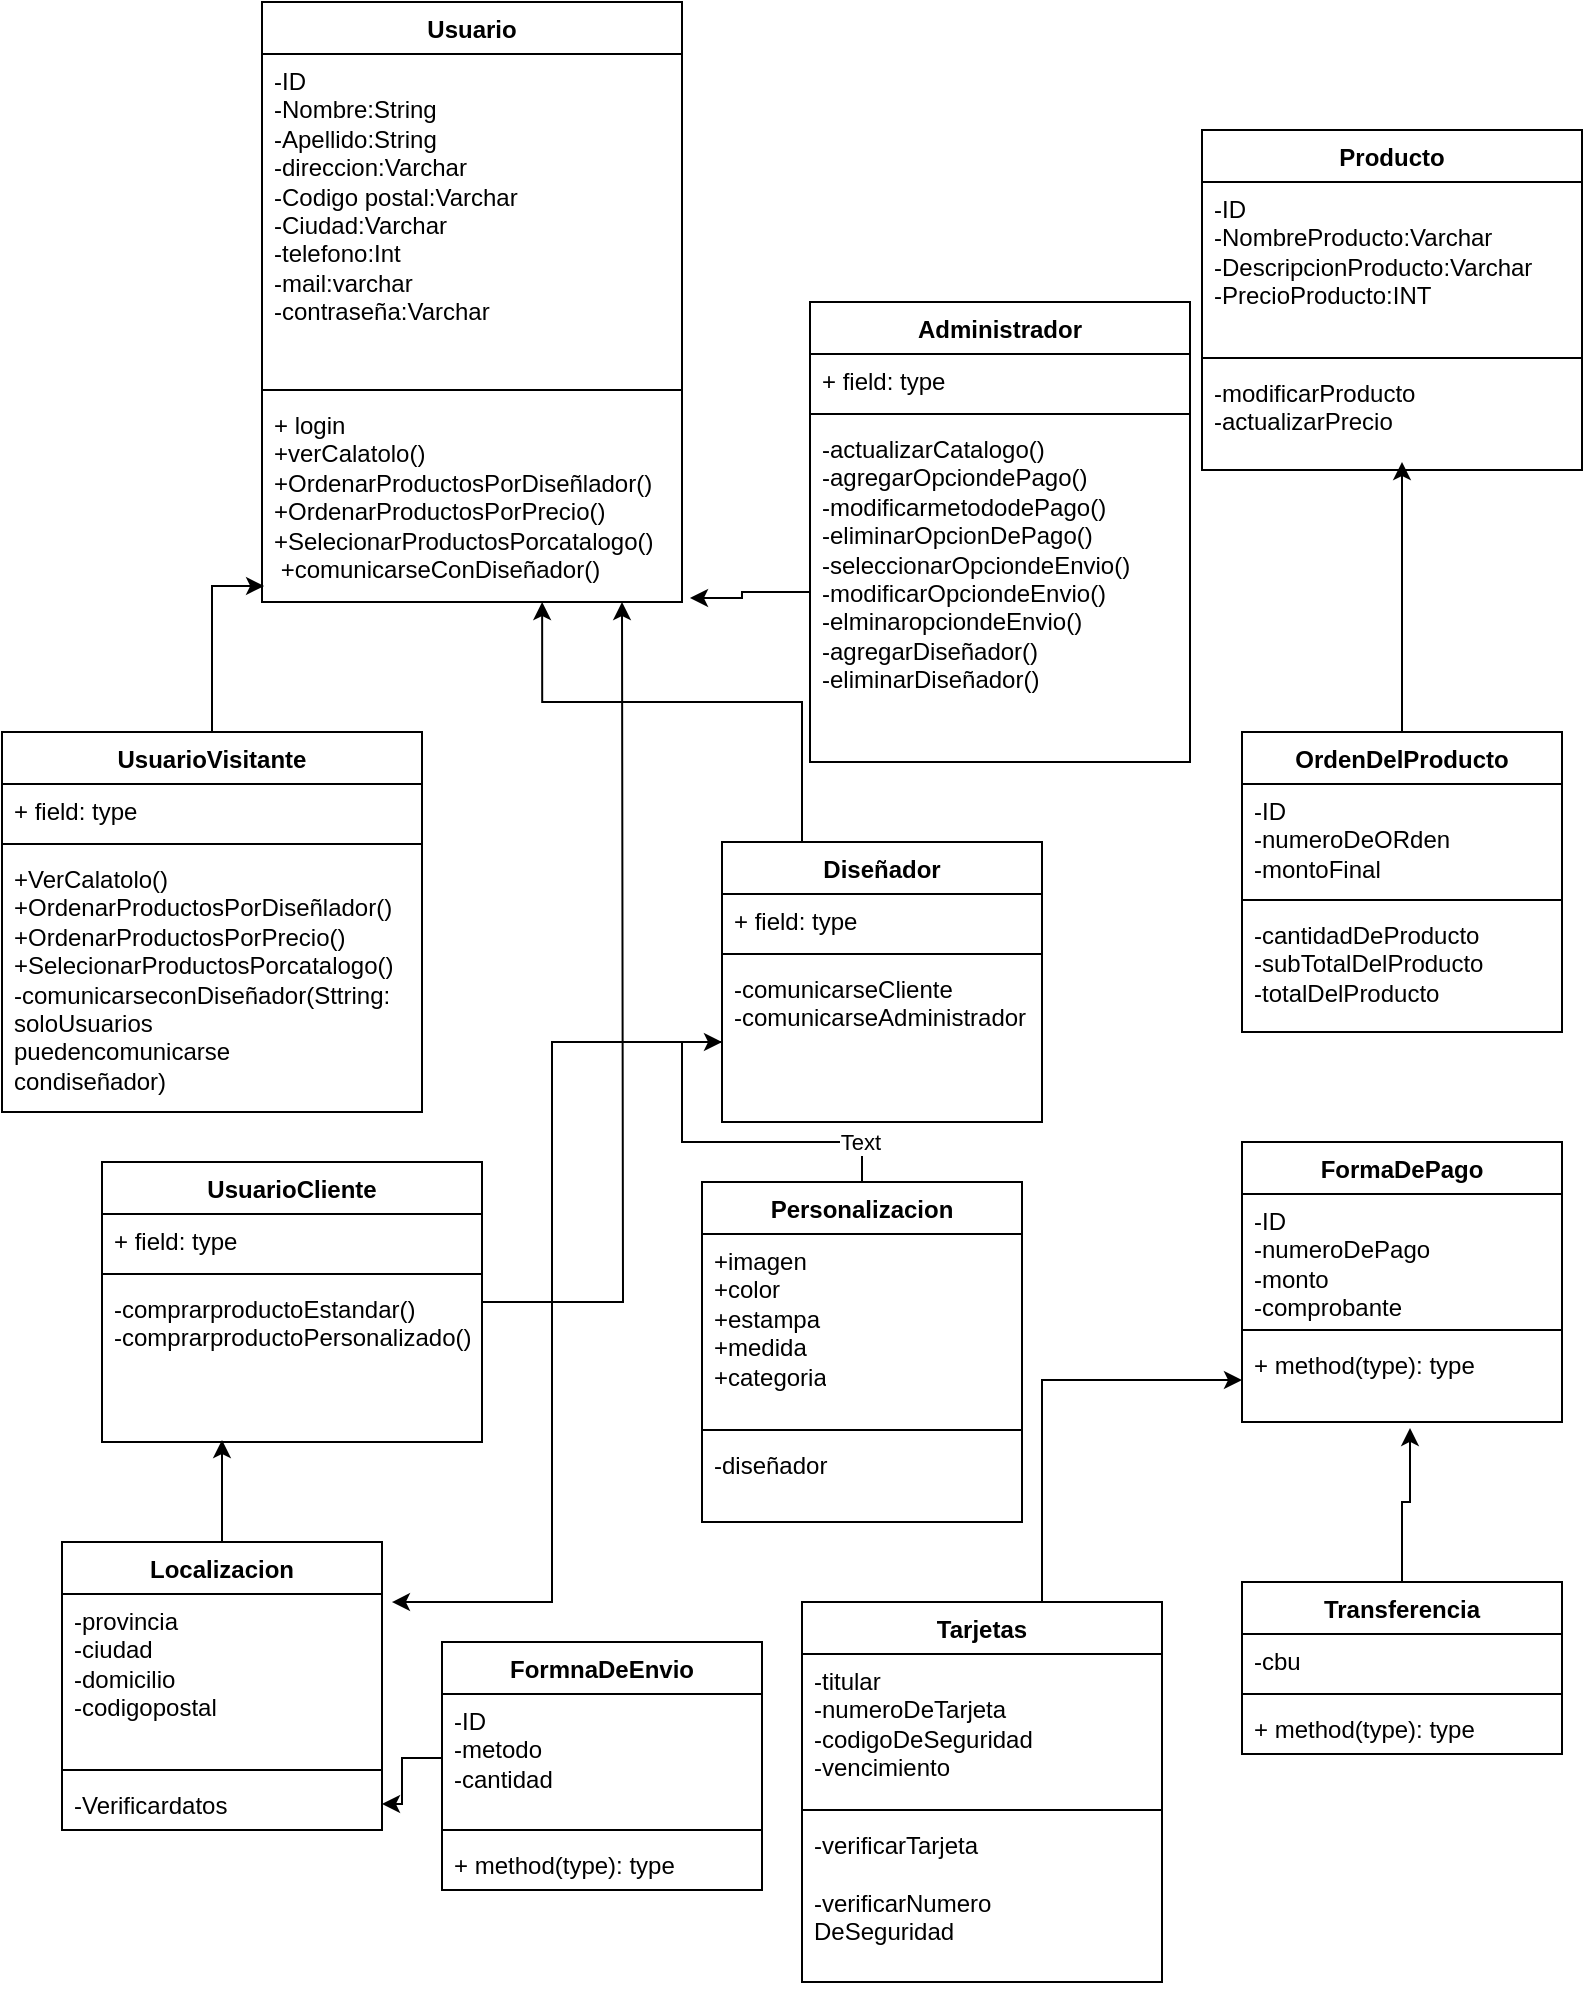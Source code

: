 <mxfile version="21.2.1" type="device">
  <diagram name="Página-1" id="bEtkFy80dxXx5cNLbP9G">
    <mxGraphModel dx="1434" dy="764" grid="1" gridSize="10" guides="1" tooltips="1" connect="1" arrows="1" fold="1" page="1" pageScale="1" pageWidth="827" pageHeight="1169" math="0" shadow="0">
      <root>
        <mxCell id="0" />
        <mxCell id="1" parent="0" />
        <mxCell id="12DK1fhjuaxPS7Sdq3nP-166" value="Usuario" style="swimlane;fontStyle=1;align=center;verticalAlign=top;childLayout=stackLayout;horizontal=1;startSize=26;horizontalStack=0;resizeParent=1;resizeParentMax=0;resizeLast=0;collapsible=1;marginBottom=0;whiteSpace=wrap;html=1;" vertex="1" parent="1">
          <mxGeometry x="140" y="30" width="210" height="300" as="geometry" />
        </mxCell>
        <mxCell id="12DK1fhjuaxPS7Sdq3nP-167" value="-ID&lt;br style=&quot;font-family: Helvetica, Arial, sans-serif; font-variant-ligatures: none; background-color: rgb(255, 255, 255);&quot;&gt;&lt;span style=&quot;font-family: Helvetica, Arial, sans-serif; font-variant-ligatures: none; background-color: rgb(255, 255, 255);&quot;&gt;-Nombre:String&lt;/span&gt;&lt;br style=&quot;font-family: Helvetica, Arial, sans-serif; font-variant-ligatures: none; background-color: rgb(255, 255, 255);&quot;&gt;&lt;span style=&quot;font-family: Helvetica, Arial, sans-serif; font-variant-ligatures: none; background-color: rgb(255, 255, 255);&quot;&gt;-Apellido:String&lt;/span&gt;&lt;br style=&quot;font-family: Helvetica, Arial, sans-serif; font-variant-ligatures: none; background-color: rgb(255, 255, 255);&quot;&gt;&lt;span style=&quot;font-family: Helvetica, Arial, sans-serif; font-variant-ligatures: none; background-color: rgb(255, 255, 255);&quot;&gt;-direccion:Varchar&lt;/span&gt;&lt;br style=&quot;font-family: Helvetica, Arial, sans-serif; font-variant-ligatures: none; background-color: rgb(255, 255, 255);&quot;&gt;&lt;span style=&quot;font-family: Helvetica, Arial, sans-serif; font-variant-ligatures: none; background-color: rgb(255, 255, 255);&quot;&gt;-Codigo postal:Varchar&lt;/span&gt;&lt;br style=&quot;font-family: Helvetica, Arial, sans-serif; font-variant-ligatures: none; background-color: rgb(255, 255, 255);&quot;&gt;&lt;span style=&quot;font-family: Helvetica, Arial, sans-serif; font-variant-ligatures: none; background-color: rgb(255, 255, 255);&quot;&gt;-Ciudad:Varchar&lt;/span&gt;&lt;br style=&quot;font-family: Helvetica, Arial, sans-serif; font-variant-ligatures: none; background-color: rgb(255, 255, 255);&quot;&gt;&lt;span style=&quot;font-family: Helvetica, Arial, sans-serif; font-variant-ligatures: none; background-color: rgb(255, 255, 255);&quot;&gt;-telefono:Int&lt;/span&gt;&lt;br style=&quot;font-family: Helvetica, Arial, sans-serif; font-variant-ligatures: none; background-color: rgb(255, 255, 255);&quot;&gt;&lt;span style=&quot;font-family: Helvetica, Arial, sans-serif; font-variant-ligatures: none; background-color: rgb(255, 255, 255);&quot;&gt;-mail:varchar&lt;/span&gt;&lt;br style=&quot;font-family: Helvetica, Arial, sans-serif; font-variant-ligatures: none; background-color: rgb(255, 255, 255);&quot;&gt;&lt;span style=&quot;font-family: Helvetica, Arial, sans-serif; font-variant-ligatures: none; background-color: rgb(255, 255, 255);&quot;&gt;-contraseña:Varchar&lt;/span&gt;" style="text;strokeColor=none;fillColor=none;align=left;verticalAlign=top;spacingLeft=4;spacingRight=4;overflow=hidden;rotatable=0;points=[[0,0.5],[1,0.5]];portConstraint=eastwest;whiteSpace=wrap;html=1;" vertex="1" parent="12DK1fhjuaxPS7Sdq3nP-166">
          <mxGeometry y="26" width="210" height="164" as="geometry" />
        </mxCell>
        <mxCell id="12DK1fhjuaxPS7Sdq3nP-168" value="" style="line;strokeWidth=1;fillColor=none;align=left;verticalAlign=middle;spacingTop=-1;spacingLeft=3;spacingRight=3;rotatable=0;labelPosition=right;points=[];portConstraint=eastwest;strokeColor=inherit;" vertex="1" parent="12DK1fhjuaxPS7Sdq3nP-166">
          <mxGeometry y="190" width="210" height="8" as="geometry" />
        </mxCell>
        <mxCell id="12DK1fhjuaxPS7Sdq3nP-169" value="+ login&lt;br style=&quot;font-family: Helvetica, Arial, sans-serif; font-variant-ligatures: none; background-color: rgb(255, 255, 255);&quot;&gt;&lt;span style=&quot;font-family: Helvetica, Arial, sans-serif; font-variant-ligatures: none; background-color: rgb(255, 255, 255);&quot;&gt;+verCalatolo()&lt;/span&gt;&lt;br style=&quot;font-family: Helvetica, Arial, sans-serif; font-variant-ligatures: none; background-color: rgb(255, 255, 255);&quot;&gt;&lt;span style=&quot;font-family: Helvetica, Arial, sans-serif; font-variant-ligatures: none; background-color: rgb(255, 255, 255);&quot;&gt;+OrdenarProductosPorDiseñlador()&lt;/span&gt;&lt;br style=&quot;font-family: Helvetica, Arial, sans-serif; font-variant-ligatures: none; background-color: rgb(255, 255, 255);&quot;&gt;&lt;span style=&quot;font-family: Helvetica, Arial, sans-serif; font-variant-ligatures: none; background-color: rgb(255, 255, 255);&quot;&gt;+OrdenarProductosPorPrecio()&lt;/span&gt;&lt;br style=&quot;font-family: Helvetica, Arial, sans-serif; font-variant-ligatures: none; background-color: rgb(255, 255, 255);&quot;&gt;&lt;span style=&quot;font-family: Helvetica, Arial, sans-serif; font-variant-ligatures: none; background-color: rgb(255, 255, 255);&quot;&gt;+SelecionarProductosPorcatalogo()&amp;nbsp; &amp;nbsp;+comunicarseConDiseñador()&lt;/span&gt;" style="text;strokeColor=none;fillColor=none;align=left;verticalAlign=top;spacingLeft=4;spacingRight=4;overflow=hidden;rotatable=0;points=[[0,0.5],[1,0.5]];portConstraint=eastwest;whiteSpace=wrap;html=1;" vertex="1" parent="12DK1fhjuaxPS7Sdq3nP-166">
          <mxGeometry y="198" width="210" height="102" as="geometry" />
        </mxCell>
        <mxCell id="12DK1fhjuaxPS7Sdq3nP-174" style="edgeStyle=orthogonalEdgeStyle;rounded=0;orthogonalLoop=1;jettySize=auto;html=1;entryX=0.005;entryY=0.922;entryDx=0;entryDy=0;entryPerimeter=0;" edge="1" parent="1" source="12DK1fhjuaxPS7Sdq3nP-170" target="12DK1fhjuaxPS7Sdq3nP-169">
          <mxGeometry relative="1" as="geometry">
            <mxPoint x="115" y="370" as="targetPoint" />
          </mxGeometry>
        </mxCell>
        <mxCell id="12DK1fhjuaxPS7Sdq3nP-170" value="UsuarioVisitante" style="swimlane;fontStyle=1;align=center;verticalAlign=top;childLayout=stackLayout;horizontal=1;startSize=26;horizontalStack=0;resizeParent=1;resizeParentMax=0;resizeLast=0;collapsible=1;marginBottom=0;whiteSpace=wrap;html=1;" vertex="1" parent="1">
          <mxGeometry x="10" y="395" width="210" height="190" as="geometry" />
        </mxCell>
        <mxCell id="12DK1fhjuaxPS7Sdq3nP-171" value="+ field: type" style="text;strokeColor=none;fillColor=none;align=left;verticalAlign=top;spacingLeft=4;spacingRight=4;overflow=hidden;rotatable=0;points=[[0,0.5],[1,0.5]];portConstraint=eastwest;whiteSpace=wrap;html=1;" vertex="1" parent="12DK1fhjuaxPS7Sdq3nP-170">
          <mxGeometry y="26" width="210" height="26" as="geometry" />
        </mxCell>
        <mxCell id="12DK1fhjuaxPS7Sdq3nP-172" value="" style="line;strokeWidth=1;fillColor=none;align=left;verticalAlign=middle;spacingTop=-1;spacingLeft=3;spacingRight=3;rotatable=0;labelPosition=right;points=[];portConstraint=eastwest;strokeColor=inherit;" vertex="1" parent="12DK1fhjuaxPS7Sdq3nP-170">
          <mxGeometry y="52" width="210" height="8" as="geometry" />
        </mxCell>
        <mxCell id="12DK1fhjuaxPS7Sdq3nP-173" value="+VerCalatolo()&lt;br style=&quot;font-family: Helvetica, Arial, sans-serif; font-variant-ligatures: none; background-color: rgb(255, 255, 255);&quot;&gt;&lt;span style=&quot;font-family: Helvetica, Arial, sans-serif; font-variant-ligatures: none; background-color: rgb(255, 255, 255);&quot;&gt;+OrdenarProductosPorDiseñlador()&lt;/span&gt;&lt;br style=&quot;font-family: Helvetica, Arial, sans-serif; font-variant-ligatures: none; background-color: rgb(255, 255, 255);&quot;&gt;&lt;span style=&quot;font-family: Helvetica, Arial, sans-serif; font-variant-ligatures: none; background-color: rgb(255, 255, 255);&quot;&gt;+OrdenarProductosPorPrecio()&lt;/span&gt;&lt;br style=&quot;font-family: Helvetica, Arial, sans-serif; font-variant-ligatures: none; background-color: rgb(255, 255, 255);&quot;&gt;&lt;span style=&quot;font-family: Helvetica, Arial, sans-serif; font-variant-ligatures: none; background-color: rgb(255, 255, 255);&quot;&gt;+SelecionarProductosPorcatalogo()&lt;/span&gt;&lt;br style=&quot;font-family: Helvetica, Arial, sans-serif; font-variant-ligatures: none; background-color: rgb(255, 255, 255);&quot;&gt;&lt;span style=&quot;font-family: Helvetica, Arial, sans-serif; font-variant-ligatures: none; background-color: rgb(255, 255, 255);&quot;&gt;-comunicarseconDiseñador(Sttring:&lt;/span&gt;&lt;br style=&quot;font-family: Helvetica, Arial, sans-serif; font-variant-ligatures: none; background-color: rgb(255, 255, 255);&quot;&gt;&lt;span style=&quot;font-family: Helvetica, Arial, sans-serif; font-variant-ligatures: none; background-color: rgb(255, 255, 255);&quot;&gt;soloUsuarios&lt;/span&gt;&lt;br style=&quot;font-family: Helvetica, Arial, sans-serif; font-variant-ligatures: none; background-color: rgb(255, 255, 255);&quot;&gt;&lt;span style=&quot;font-family: Helvetica, Arial, sans-serif; font-variant-ligatures: none; background-color: rgb(255, 255, 255);&quot;&gt;puedencomunicarse&lt;/span&gt;&lt;br style=&quot;font-family: Helvetica, Arial, sans-serif; font-variant-ligatures: none; background-color: rgb(255, 255, 255);&quot;&gt;&lt;span style=&quot;font-family: Helvetica, Arial, sans-serif; font-variant-ligatures: none; background-color: rgb(255, 255, 255);&quot;&gt;condiseñador) &amp;nbsp;&lt;/span&gt;" style="text;strokeColor=none;fillColor=none;align=left;verticalAlign=top;spacingLeft=4;spacingRight=4;overflow=hidden;rotatable=0;points=[[0,0.5],[1,0.5]];portConstraint=eastwest;whiteSpace=wrap;html=1;" vertex="1" parent="12DK1fhjuaxPS7Sdq3nP-170">
          <mxGeometry y="60" width="210" height="130" as="geometry" />
        </mxCell>
        <mxCell id="12DK1fhjuaxPS7Sdq3nP-179" style="edgeStyle=orthogonalEdgeStyle;rounded=0;orthogonalLoop=1;jettySize=auto;html=1;" edge="1" parent="1" source="12DK1fhjuaxPS7Sdq3nP-175">
          <mxGeometry relative="1" as="geometry">
            <mxPoint x="320" y="330" as="targetPoint" />
          </mxGeometry>
        </mxCell>
        <mxCell id="12DK1fhjuaxPS7Sdq3nP-175" value="UsuarioCliente" style="swimlane;fontStyle=1;align=center;verticalAlign=top;childLayout=stackLayout;horizontal=1;startSize=26;horizontalStack=0;resizeParent=1;resizeParentMax=0;resizeLast=0;collapsible=1;marginBottom=0;whiteSpace=wrap;html=1;" vertex="1" parent="1">
          <mxGeometry x="60" y="610" width="190" height="140" as="geometry" />
        </mxCell>
        <mxCell id="12DK1fhjuaxPS7Sdq3nP-176" value="+ field: type" style="text;strokeColor=none;fillColor=none;align=left;verticalAlign=top;spacingLeft=4;spacingRight=4;overflow=hidden;rotatable=0;points=[[0,0.5],[1,0.5]];portConstraint=eastwest;whiteSpace=wrap;html=1;" vertex="1" parent="12DK1fhjuaxPS7Sdq3nP-175">
          <mxGeometry y="26" width="190" height="26" as="geometry" />
        </mxCell>
        <mxCell id="12DK1fhjuaxPS7Sdq3nP-177" value="" style="line;strokeWidth=1;fillColor=none;align=left;verticalAlign=middle;spacingTop=-1;spacingLeft=3;spacingRight=3;rotatable=0;labelPosition=right;points=[];portConstraint=eastwest;strokeColor=inherit;" vertex="1" parent="12DK1fhjuaxPS7Sdq3nP-175">
          <mxGeometry y="52" width="190" height="8" as="geometry" />
        </mxCell>
        <mxCell id="12DK1fhjuaxPS7Sdq3nP-178" value="-comprarproductoEstandar()&lt;br style=&quot;font-family: Helvetica, Arial, sans-serif; font-variant-ligatures: none; background-color: rgb(255, 255, 255);&quot;&gt;&lt;span style=&quot;font-family: Helvetica, Arial, sans-serif; font-variant-ligatures: none; background-color: rgb(255, 255, 255);&quot;&gt;-comprarproductoPersonalizado()&lt;/span&gt;" style="text;strokeColor=none;fillColor=none;align=left;verticalAlign=top;spacingLeft=4;spacingRight=4;overflow=hidden;rotatable=0;points=[[0,0.5],[1,0.5]];portConstraint=eastwest;whiteSpace=wrap;html=1;" vertex="1" parent="12DK1fhjuaxPS7Sdq3nP-175">
          <mxGeometry y="60" width="190" height="80" as="geometry" />
        </mxCell>
        <mxCell id="12DK1fhjuaxPS7Sdq3nP-180" value="Administrador" style="swimlane;fontStyle=1;align=center;verticalAlign=top;childLayout=stackLayout;horizontal=1;startSize=26;horizontalStack=0;resizeParent=1;resizeParentMax=0;resizeLast=0;collapsible=1;marginBottom=0;whiteSpace=wrap;html=1;" vertex="1" parent="1">
          <mxGeometry x="414" y="180" width="190" height="230" as="geometry" />
        </mxCell>
        <mxCell id="12DK1fhjuaxPS7Sdq3nP-181" value="+ field: type" style="text;strokeColor=none;fillColor=none;align=left;verticalAlign=top;spacingLeft=4;spacingRight=4;overflow=hidden;rotatable=0;points=[[0,0.5],[1,0.5]];portConstraint=eastwest;whiteSpace=wrap;html=1;" vertex="1" parent="12DK1fhjuaxPS7Sdq3nP-180">
          <mxGeometry y="26" width="190" height="26" as="geometry" />
        </mxCell>
        <mxCell id="12DK1fhjuaxPS7Sdq3nP-182" value="" style="line;strokeWidth=1;fillColor=none;align=left;verticalAlign=middle;spacingTop=-1;spacingLeft=3;spacingRight=3;rotatable=0;labelPosition=right;points=[];portConstraint=eastwest;strokeColor=inherit;" vertex="1" parent="12DK1fhjuaxPS7Sdq3nP-180">
          <mxGeometry y="52" width="190" height="8" as="geometry" />
        </mxCell>
        <mxCell id="12DK1fhjuaxPS7Sdq3nP-183" value="-actualizarCatalogo()&lt;br style=&quot;font-family: Helvetica, Arial, sans-serif; font-variant-ligatures: none; background-color: rgb(255, 255, 255);&quot;&gt;&lt;span style=&quot;font-family: Helvetica, Arial, sans-serif; font-variant-ligatures: none; background-color: rgb(255, 255, 255);&quot;&gt;-agregarOpciondePago()&lt;/span&gt;&lt;br style=&quot;font-family: Helvetica, Arial, sans-serif; font-variant-ligatures: none; background-color: rgb(255, 255, 255);&quot;&gt;&lt;span style=&quot;font-family: Helvetica, Arial, sans-serif; font-variant-ligatures: none; background-color: rgb(255, 255, 255);&quot;&gt;-modificarmetododePago()&lt;/span&gt;&lt;br style=&quot;font-family: Helvetica, Arial, sans-serif; font-variant-ligatures: none; background-color: rgb(255, 255, 255);&quot;&gt;&lt;span style=&quot;font-family: Helvetica, Arial, sans-serif; font-variant-ligatures: none; background-color: rgb(255, 255, 255);&quot;&gt;-eliminarOpcionDePago()&lt;/span&gt;&lt;br style=&quot;font-family: Helvetica, Arial, sans-serif; font-variant-ligatures: none; background-color: rgb(255, 255, 255);&quot;&gt;&lt;span style=&quot;font-family: Helvetica, Arial, sans-serif; font-variant-ligatures: none; background-color: rgb(255, 255, 255);&quot;&gt;-seleccionarOpciondeEnvio()&lt;/span&gt;&lt;br style=&quot;font-family: Helvetica, Arial, sans-serif; font-variant-ligatures: none; background-color: rgb(255, 255, 255);&quot;&gt;&lt;span style=&quot;font-family: Helvetica, Arial, sans-serif; font-variant-ligatures: none; background-color: rgb(255, 255, 255);&quot;&gt;-modificarOpciondeEnvio()&lt;/span&gt;&lt;br style=&quot;font-family: Helvetica, Arial, sans-serif; font-variant-ligatures: none; background-color: rgb(255, 255, 255);&quot;&gt;&lt;span style=&quot;font-family: Helvetica, Arial, sans-serif; font-variant-ligatures: none; background-color: rgb(255, 255, 255);&quot;&gt;-elminaropciondeEnvio()&lt;/span&gt;&lt;br style=&quot;font-family: Helvetica, Arial, sans-serif; font-variant-ligatures: none; background-color: rgb(255, 255, 255);&quot;&gt;&lt;span style=&quot;font-family: Helvetica, Arial, sans-serif; font-variant-ligatures: none; background-color: rgb(255, 255, 255);&quot;&gt;-agregarDiseñador()&lt;/span&gt;&lt;br style=&quot;font-family: Helvetica, Arial, sans-serif; font-variant-ligatures: none; background-color: rgb(255, 255, 255);&quot;&gt;&lt;span style=&quot;font-family: Helvetica, Arial, sans-serif; font-variant-ligatures: none; background-color: rgb(255, 255, 255);&quot;&gt;-eliminarDiseñador()&lt;/span&gt;" style="text;strokeColor=none;fillColor=none;align=left;verticalAlign=top;spacingLeft=4;spacingRight=4;overflow=hidden;rotatable=0;points=[[0,0.5],[1,0.5]];portConstraint=eastwest;whiteSpace=wrap;html=1;" vertex="1" parent="12DK1fhjuaxPS7Sdq3nP-180">
          <mxGeometry y="60" width="190" height="170" as="geometry" />
        </mxCell>
        <mxCell id="12DK1fhjuaxPS7Sdq3nP-184" style="edgeStyle=orthogonalEdgeStyle;rounded=0;orthogonalLoop=1;jettySize=auto;html=1;entryX=1.019;entryY=0.98;entryDx=0;entryDy=0;entryPerimeter=0;" edge="1" parent="1" source="12DK1fhjuaxPS7Sdq3nP-183" target="12DK1fhjuaxPS7Sdq3nP-169">
          <mxGeometry relative="1" as="geometry">
            <Array as="points">
              <mxPoint x="380" y="325" />
              <mxPoint x="380" y="328" />
            </Array>
          </mxGeometry>
        </mxCell>
        <mxCell id="12DK1fhjuaxPS7Sdq3nP-190" style="edgeStyle=orthogonalEdgeStyle;rounded=0;orthogonalLoop=1;jettySize=auto;html=1;entryX=0.667;entryY=1;entryDx=0;entryDy=0;entryPerimeter=0;" edge="1" parent="1" source="12DK1fhjuaxPS7Sdq3nP-185" target="12DK1fhjuaxPS7Sdq3nP-169">
          <mxGeometry relative="1" as="geometry">
            <mxPoint x="280" y="360" as="targetPoint" />
            <Array as="points">
              <mxPoint x="410" y="380" />
              <mxPoint x="280" y="380" />
            </Array>
          </mxGeometry>
        </mxCell>
        <mxCell id="12DK1fhjuaxPS7Sdq3nP-185" value="Diseñador" style="swimlane;fontStyle=1;align=center;verticalAlign=top;childLayout=stackLayout;horizontal=1;startSize=26;horizontalStack=0;resizeParent=1;resizeParentMax=0;resizeLast=0;collapsible=1;marginBottom=0;whiteSpace=wrap;html=1;" vertex="1" parent="1">
          <mxGeometry x="370" y="450" width="160" height="140" as="geometry" />
        </mxCell>
        <mxCell id="12DK1fhjuaxPS7Sdq3nP-186" value="+ field: type" style="text;strokeColor=none;fillColor=none;align=left;verticalAlign=top;spacingLeft=4;spacingRight=4;overflow=hidden;rotatable=0;points=[[0,0.5],[1,0.5]];portConstraint=eastwest;whiteSpace=wrap;html=1;" vertex="1" parent="12DK1fhjuaxPS7Sdq3nP-185">
          <mxGeometry y="26" width="160" height="26" as="geometry" />
        </mxCell>
        <mxCell id="12DK1fhjuaxPS7Sdq3nP-187" value="" style="line;strokeWidth=1;fillColor=none;align=left;verticalAlign=middle;spacingTop=-1;spacingLeft=3;spacingRight=3;rotatable=0;labelPosition=right;points=[];portConstraint=eastwest;strokeColor=inherit;" vertex="1" parent="12DK1fhjuaxPS7Sdq3nP-185">
          <mxGeometry y="52" width="160" height="8" as="geometry" />
        </mxCell>
        <mxCell id="12DK1fhjuaxPS7Sdq3nP-188" value="-comunicarseCliente&lt;br style=&quot;font-family: Helvetica, Arial, sans-serif; font-variant-ligatures: none; background-color: rgb(255, 255, 255);&quot;&gt;&lt;span style=&quot;font-family: Helvetica, Arial, sans-serif; font-variant-ligatures: none; background-color: rgb(255, 255, 255);&quot;&gt;-comunicarseAdministrador&lt;/span&gt;" style="text;strokeColor=none;fillColor=none;align=left;verticalAlign=top;spacingLeft=4;spacingRight=4;overflow=hidden;rotatable=0;points=[[0,0.5],[1,0.5]];portConstraint=eastwest;whiteSpace=wrap;html=1;" vertex="1" parent="12DK1fhjuaxPS7Sdq3nP-185">
          <mxGeometry y="60" width="160" height="80" as="geometry" />
        </mxCell>
        <mxCell id="12DK1fhjuaxPS7Sdq3nP-191" value="Producto" style="swimlane;fontStyle=1;align=center;verticalAlign=top;childLayout=stackLayout;horizontal=1;startSize=26;horizontalStack=0;resizeParent=1;resizeParentMax=0;resizeLast=0;collapsible=1;marginBottom=0;whiteSpace=wrap;html=1;" vertex="1" parent="1">
          <mxGeometry x="610" y="94" width="190" height="170" as="geometry" />
        </mxCell>
        <mxCell id="12DK1fhjuaxPS7Sdq3nP-192" value="-ID&lt;br style=&quot;font-family: Helvetica, Arial, sans-serif; font-variant-ligatures: none; background-color: rgb(255, 255, 255);&quot;&gt;&lt;span style=&quot;font-family: Helvetica, Arial, sans-serif; font-variant-ligatures: none; background-color: rgb(255, 255, 255);&quot;&gt;-NombreProducto:Varchar&lt;/span&gt;&lt;br style=&quot;font-family: Helvetica, Arial, sans-serif; font-variant-ligatures: none; background-color: rgb(255, 255, 255);&quot;&gt;&lt;span style=&quot;font-family: Helvetica, Arial, sans-serif; font-variant-ligatures: none; background-color: rgb(255, 255, 255);&quot;&gt;-DescripcionProducto:Varchar&lt;/span&gt;&lt;br style=&quot;font-family: Helvetica, Arial, sans-serif; font-variant-ligatures: none; background-color: rgb(255, 255, 255);&quot;&gt;&lt;span style=&quot;font-family: Helvetica, Arial, sans-serif; font-variant-ligatures: none; background-color: rgb(255, 255, 255);&quot;&gt;-PrecioProducto:INT&lt;/span&gt;" style="text;strokeColor=none;fillColor=none;align=left;verticalAlign=top;spacingLeft=4;spacingRight=4;overflow=hidden;rotatable=0;points=[[0,0.5],[1,0.5]];portConstraint=eastwest;whiteSpace=wrap;html=1;" vertex="1" parent="12DK1fhjuaxPS7Sdq3nP-191">
          <mxGeometry y="26" width="190" height="84" as="geometry" />
        </mxCell>
        <mxCell id="12DK1fhjuaxPS7Sdq3nP-193" value="" style="line;strokeWidth=1;fillColor=none;align=left;verticalAlign=middle;spacingTop=-1;spacingLeft=3;spacingRight=3;rotatable=0;labelPosition=right;points=[];portConstraint=eastwest;strokeColor=inherit;" vertex="1" parent="12DK1fhjuaxPS7Sdq3nP-191">
          <mxGeometry y="110" width="190" height="8" as="geometry" />
        </mxCell>
        <mxCell id="12DK1fhjuaxPS7Sdq3nP-194" value="-modificarProducto&lt;br style=&quot;font-family: Helvetica, Arial, sans-serif; font-variant-ligatures: none; background-color: rgb(255, 255, 255);&quot;&gt;&lt;span style=&quot;font-family: Helvetica, Arial, sans-serif; font-variant-ligatures: none; background-color: rgb(255, 255, 255);&quot;&gt;-actualizarPrecio&lt;/span&gt;" style="text;strokeColor=none;fillColor=none;align=left;verticalAlign=top;spacingLeft=4;spacingRight=4;overflow=hidden;rotatable=0;points=[[0,0.5],[1,0.5]];portConstraint=eastwest;whiteSpace=wrap;html=1;" vertex="1" parent="12DK1fhjuaxPS7Sdq3nP-191">
          <mxGeometry y="118" width="190" height="52" as="geometry" />
        </mxCell>
        <mxCell id="12DK1fhjuaxPS7Sdq3nP-223" value="" style="edgeStyle=orthogonalEdgeStyle;rounded=0;orthogonalLoop=1;jettySize=auto;html=1;" edge="1" parent="1" source="12DK1fhjuaxPS7Sdq3nP-201" target="12DK1fhjuaxPS7Sdq3nP-188">
          <mxGeometry relative="1" as="geometry" />
        </mxCell>
        <mxCell id="12DK1fhjuaxPS7Sdq3nP-224" value="Text" style="edgeLabel;html=1;align=center;verticalAlign=middle;resizable=0;points=[];" vertex="1" connectable="0" parent="12DK1fhjuaxPS7Sdq3nP-223">
          <mxGeometry x="-0.767" relative="1" as="geometry">
            <mxPoint as="offset" />
          </mxGeometry>
        </mxCell>
        <mxCell id="12DK1fhjuaxPS7Sdq3nP-201" value="Personalizacion" style="swimlane;fontStyle=1;align=center;verticalAlign=top;childLayout=stackLayout;horizontal=1;startSize=26;horizontalStack=0;resizeParent=1;resizeParentMax=0;resizeLast=0;collapsible=1;marginBottom=0;whiteSpace=wrap;html=1;" vertex="1" parent="1">
          <mxGeometry x="360" y="620" width="160" height="170" as="geometry" />
        </mxCell>
        <mxCell id="12DK1fhjuaxPS7Sdq3nP-202" value="+imagen&lt;br style=&quot;font-family: Helvetica, Arial, sans-serif; font-variant-ligatures: none; background-color: rgb(255, 255, 255);&quot;&gt;&lt;span style=&quot;font-family: Helvetica, Arial, sans-serif; font-variant-ligatures: none; background-color: rgb(255, 255, 255);&quot;&gt;+color&lt;/span&gt;&lt;br style=&quot;font-family: Helvetica, Arial, sans-serif; font-variant-ligatures: none; background-color: rgb(255, 255, 255);&quot;&gt;&lt;span style=&quot;font-family: Helvetica, Arial, sans-serif; font-variant-ligatures: none; background-color: rgb(255, 255, 255);&quot;&gt;+estampa&lt;/span&gt;&lt;br style=&quot;font-family: Helvetica, Arial, sans-serif; font-variant-ligatures: none; background-color: rgb(255, 255, 255);&quot;&gt;&lt;span style=&quot;font-family: Helvetica, Arial, sans-serif; font-variant-ligatures: none; background-color: rgb(255, 255, 255);&quot;&gt;+medida&lt;/span&gt;&lt;br style=&quot;font-family: Helvetica, Arial, sans-serif; font-variant-ligatures: none; background-color: rgb(255, 255, 255);&quot;&gt;&lt;span style=&quot;font-family: Helvetica, Arial, sans-serif; font-variant-ligatures: none; background-color: rgb(255, 255, 255);&quot;&gt;+categoria&lt;/span&gt;" style="text;strokeColor=none;fillColor=none;align=left;verticalAlign=top;spacingLeft=4;spacingRight=4;overflow=hidden;rotatable=0;points=[[0,0.5],[1,0.5]];portConstraint=eastwest;whiteSpace=wrap;html=1;" vertex="1" parent="12DK1fhjuaxPS7Sdq3nP-201">
          <mxGeometry y="26" width="160" height="94" as="geometry" />
        </mxCell>
        <mxCell id="12DK1fhjuaxPS7Sdq3nP-203" value="" style="line;strokeWidth=1;fillColor=none;align=left;verticalAlign=middle;spacingTop=-1;spacingLeft=3;spacingRight=3;rotatable=0;labelPosition=right;points=[];portConstraint=eastwest;strokeColor=inherit;" vertex="1" parent="12DK1fhjuaxPS7Sdq3nP-201">
          <mxGeometry y="120" width="160" height="8" as="geometry" />
        </mxCell>
        <mxCell id="12DK1fhjuaxPS7Sdq3nP-204" value="-diseñador" style="text;strokeColor=none;fillColor=none;align=left;verticalAlign=top;spacingLeft=4;spacingRight=4;overflow=hidden;rotatable=0;points=[[0,0.5],[1,0.5]];portConstraint=eastwest;whiteSpace=wrap;html=1;" vertex="1" parent="12DK1fhjuaxPS7Sdq3nP-201">
          <mxGeometry y="128" width="160" height="42" as="geometry" />
        </mxCell>
        <mxCell id="12DK1fhjuaxPS7Sdq3nP-225" style="edgeStyle=orthogonalEdgeStyle;rounded=0;orthogonalLoop=1;jettySize=auto;html=1;" edge="1" parent="1" source="12DK1fhjuaxPS7Sdq3nP-205">
          <mxGeometry relative="1" as="geometry">
            <mxPoint x="710" y="260" as="targetPoint" />
          </mxGeometry>
        </mxCell>
        <mxCell id="12DK1fhjuaxPS7Sdq3nP-205" value="OrdenDelProducto" style="swimlane;fontStyle=1;align=center;verticalAlign=top;childLayout=stackLayout;horizontal=1;startSize=26;horizontalStack=0;resizeParent=1;resizeParentMax=0;resizeLast=0;collapsible=1;marginBottom=0;whiteSpace=wrap;html=1;" vertex="1" parent="1">
          <mxGeometry x="630" y="395" width="160" height="150" as="geometry" />
        </mxCell>
        <mxCell id="12DK1fhjuaxPS7Sdq3nP-206" value="-ID&lt;br style=&quot;font-family: Helvetica, Arial, sans-serif; font-variant-ligatures: none; background-color: rgb(255, 255, 255);&quot;&gt;&lt;span style=&quot;font-family: Helvetica, Arial, sans-serif; font-variant-ligatures: none; background-color: rgb(255, 255, 255);&quot;&gt;-numeroDeORden&lt;/span&gt;&lt;br style=&quot;font-family: Helvetica, Arial, sans-serif; font-variant-ligatures: none; background-color: rgb(255, 255, 255);&quot;&gt;&lt;span style=&quot;font-family: Helvetica, Arial, sans-serif; font-variant-ligatures: none; background-color: rgb(255, 255, 255);&quot;&gt;-montoFinal &lt;/span&gt;" style="text;strokeColor=none;fillColor=none;align=left;verticalAlign=top;spacingLeft=4;spacingRight=4;overflow=hidden;rotatable=0;points=[[0,0.5],[1,0.5]];portConstraint=eastwest;whiteSpace=wrap;html=1;" vertex="1" parent="12DK1fhjuaxPS7Sdq3nP-205">
          <mxGeometry y="26" width="160" height="54" as="geometry" />
        </mxCell>
        <mxCell id="12DK1fhjuaxPS7Sdq3nP-207" value="" style="line;strokeWidth=1;fillColor=none;align=left;verticalAlign=middle;spacingTop=-1;spacingLeft=3;spacingRight=3;rotatable=0;labelPosition=right;points=[];portConstraint=eastwest;strokeColor=inherit;" vertex="1" parent="12DK1fhjuaxPS7Sdq3nP-205">
          <mxGeometry y="80" width="160" height="8" as="geometry" />
        </mxCell>
        <mxCell id="12DK1fhjuaxPS7Sdq3nP-208" value="-cantidadDeProducto&lt;br style=&quot;font-family: Helvetica, Arial, sans-serif; font-variant-ligatures: none; background-color: rgb(255, 255, 255);&quot;&gt;&lt;span style=&quot;font-family: Helvetica, Arial, sans-serif; font-variant-ligatures: none; background-color: rgb(255, 255, 255);&quot;&gt;-subTotalDelProducto&lt;/span&gt;&lt;br style=&quot;font-family: Helvetica, Arial, sans-serif; font-variant-ligatures: none; background-color: rgb(255, 255, 255);&quot;&gt;&lt;span style=&quot;font-family: Helvetica, Arial, sans-serif; font-variant-ligatures: none; background-color: rgb(255, 255, 255);&quot;&gt;-totalDelProducto&lt;/span&gt;" style="text;strokeColor=none;fillColor=none;align=left;verticalAlign=top;spacingLeft=4;spacingRight=4;overflow=hidden;rotatable=0;points=[[0,0.5],[1,0.5]];portConstraint=eastwest;whiteSpace=wrap;html=1;" vertex="1" parent="12DK1fhjuaxPS7Sdq3nP-205">
          <mxGeometry y="88" width="160" height="62" as="geometry" />
        </mxCell>
        <mxCell id="12DK1fhjuaxPS7Sdq3nP-227" style="edgeStyle=orthogonalEdgeStyle;rounded=0;orthogonalLoop=1;jettySize=auto;html=1;" edge="1" parent="1" source="12DK1fhjuaxPS7Sdq3nP-209" target="12DK1fhjuaxPS7Sdq3nP-216">
          <mxGeometry relative="1" as="geometry">
            <mxPoint x="560" y="760" as="targetPoint" />
            <Array as="points">
              <mxPoint x="530" y="719" />
            </Array>
          </mxGeometry>
        </mxCell>
        <mxCell id="12DK1fhjuaxPS7Sdq3nP-209" value="Tarjetas" style="swimlane;fontStyle=1;align=center;verticalAlign=top;childLayout=stackLayout;horizontal=1;startSize=26;horizontalStack=0;resizeParent=1;resizeParentMax=0;resizeLast=0;collapsible=1;marginBottom=0;whiteSpace=wrap;html=1;" vertex="1" parent="1">
          <mxGeometry x="410" y="830" width="180" height="190" as="geometry" />
        </mxCell>
        <mxCell id="12DK1fhjuaxPS7Sdq3nP-210" value="-titular&lt;br style=&quot;font-family: Helvetica, Arial, sans-serif; font-variant-ligatures: none; background-color: rgb(255, 255, 255);&quot;&gt;&lt;span style=&quot;font-family: Helvetica, Arial, sans-serif; font-variant-ligatures: none; background-color: rgb(255, 255, 255);&quot;&gt;-numeroDeTarjeta&lt;/span&gt;&lt;br style=&quot;font-family: Helvetica, Arial, sans-serif; font-variant-ligatures: none; background-color: rgb(255, 255, 255);&quot;&gt;&lt;span style=&quot;font-family: Helvetica, Arial, sans-serif; font-variant-ligatures: none; background-color: rgb(255, 255, 255);&quot;&gt;-codigoDeSeguridad&lt;/span&gt;&lt;br style=&quot;font-family: Helvetica, Arial, sans-serif; font-variant-ligatures: none; background-color: rgb(255, 255, 255);&quot;&gt;&lt;span style=&quot;font-family: Helvetica, Arial, sans-serif; font-variant-ligatures: none; background-color: rgb(255, 255, 255);&quot;&gt;-vencimiento&lt;/span&gt;" style="text;strokeColor=none;fillColor=none;align=left;verticalAlign=top;spacingLeft=4;spacingRight=4;overflow=hidden;rotatable=0;points=[[0,0.5],[1,0.5]];portConstraint=eastwest;whiteSpace=wrap;html=1;" vertex="1" parent="12DK1fhjuaxPS7Sdq3nP-209">
          <mxGeometry y="26" width="180" height="74" as="geometry" />
        </mxCell>
        <mxCell id="12DK1fhjuaxPS7Sdq3nP-211" value="" style="line;strokeWidth=1;fillColor=none;align=left;verticalAlign=middle;spacingTop=-1;spacingLeft=3;spacingRight=3;rotatable=0;labelPosition=right;points=[];portConstraint=eastwest;strokeColor=inherit;" vertex="1" parent="12DK1fhjuaxPS7Sdq3nP-209">
          <mxGeometry y="100" width="180" height="8" as="geometry" />
        </mxCell>
        <mxCell id="12DK1fhjuaxPS7Sdq3nP-212" value="-verificarTarjeta&lt;br style=&quot;font-family: Helvetica, Arial, sans-serif; font-variant-ligatures: none; background-color: rgb(255, 255, 255);&quot;&gt;&lt;span style=&quot;font-family: Helvetica, Arial, sans-serif; font-variant-ligatures: none; background-color: rgb(255, 255, 255);&quot;&gt;&lt;br&gt;-verificarNumero&lt;br&gt;DeSeguridad&lt;/span&gt;" style="text;strokeColor=none;fillColor=none;align=left;verticalAlign=top;spacingLeft=4;spacingRight=4;overflow=hidden;rotatable=0;points=[[0,0.5],[1,0.5]];portConstraint=eastwest;whiteSpace=wrap;html=1;" vertex="1" parent="12DK1fhjuaxPS7Sdq3nP-209">
          <mxGeometry y="108" width="180" height="82" as="geometry" />
        </mxCell>
        <mxCell id="12DK1fhjuaxPS7Sdq3nP-213" value="FormaDePago" style="swimlane;fontStyle=1;align=center;verticalAlign=top;childLayout=stackLayout;horizontal=1;startSize=26;horizontalStack=0;resizeParent=1;resizeParentMax=0;resizeLast=0;collapsible=1;marginBottom=0;whiteSpace=wrap;html=1;" vertex="1" parent="1">
          <mxGeometry x="630" y="600" width="160" height="140" as="geometry" />
        </mxCell>
        <mxCell id="12DK1fhjuaxPS7Sdq3nP-214" value="-ID&lt;br style=&quot;font-family: Helvetica, Arial, sans-serif; font-variant-ligatures: none; background-color: rgb(255, 255, 255);&quot;&gt;&lt;span style=&quot;font-family: Helvetica, Arial, sans-serif; font-variant-ligatures: none; background-color: rgb(255, 255, 255);&quot;&gt;-numeroDePago&lt;/span&gt;&lt;br style=&quot;font-family: Helvetica, Arial, sans-serif; font-variant-ligatures: none; background-color: rgb(255, 255, 255);&quot;&gt;&lt;span style=&quot;font-family: Helvetica, Arial, sans-serif; font-variant-ligatures: none; background-color: rgb(255, 255, 255);&quot;&gt;-monto&lt;/span&gt;&lt;br style=&quot;font-family: Helvetica, Arial, sans-serif; font-variant-ligatures: none; background-color: rgb(255, 255, 255);&quot;&gt;&lt;span style=&quot;font-family: Helvetica, Arial, sans-serif; font-variant-ligatures: none; background-color: rgb(255, 255, 255);&quot;&gt;-comprobante&lt;/span&gt;" style="text;strokeColor=none;fillColor=none;align=left;verticalAlign=top;spacingLeft=4;spacingRight=4;overflow=hidden;rotatable=0;points=[[0,0.5],[1,0.5]];portConstraint=eastwest;whiteSpace=wrap;html=1;" vertex="1" parent="12DK1fhjuaxPS7Sdq3nP-213">
          <mxGeometry y="26" width="160" height="64" as="geometry" />
        </mxCell>
        <mxCell id="12DK1fhjuaxPS7Sdq3nP-215" value="" style="line;strokeWidth=1;fillColor=none;align=left;verticalAlign=middle;spacingTop=-1;spacingLeft=3;spacingRight=3;rotatable=0;labelPosition=right;points=[];portConstraint=eastwest;strokeColor=inherit;" vertex="1" parent="12DK1fhjuaxPS7Sdq3nP-213">
          <mxGeometry y="90" width="160" height="8" as="geometry" />
        </mxCell>
        <mxCell id="12DK1fhjuaxPS7Sdq3nP-216" value="+ method(type): type" style="text;strokeColor=none;fillColor=none;align=left;verticalAlign=top;spacingLeft=4;spacingRight=4;overflow=hidden;rotatable=0;points=[[0,0.5],[1,0.5]];portConstraint=eastwest;whiteSpace=wrap;html=1;" vertex="1" parent="12DK1fhjuaxPS7Sdq3nP-213">
          <mxGeometry y="98" width="160" height="42" as="geometry" />
        </mxCell>
        <mxCell id="12DK1fhjuaxPS7Sdq3nP-228" style="edgeStyle=orthogonalEdgeStyle;rounded=0;orthogonalLoop=1;jettySize=auto;html=1;entryX=0.525;entryY=1.071;entryDx=0;entryDy=0;entryPerimeter=0;" edge="1" parent="1" source="12DK1fhjuaxPS7Sdq3nP-217" target="12DK1fhjuaxPS7Sdq3nP-216">
          <mxGeometry relative="1" as="geometry">
            <Array as="points">
              <mxPoint x="710" y="780" />
              <mxPoint x="714" y="780" />
            </Array>
          </mxGeometry>
        </mxCell>
        <mxCell id="12DK1fhjuaxPS7Sdq3nP-217" value="Transferencia" style="swimlane;fontStyle=1;align=center;verticalAlign=top;childLayout=stackLayout;horizontal=1;startSize=26;horizontalStack=0;resizeParent=1;resizeParentMax=0;resizeLast=0;collapsible=1;marginBottom=0;whiteSpace=wrap;html=1;" vertex="1" parent="1">
          <mxGeometry x="630" y="820" width="160" height="86" as="geometry" />
        </mxCell>
        <mxCell id="12DK1fhjuaxPS7Sdq3nP-218" value="-cbu" style="text;strokeColor=none;fillColor=none;align=left;verticalAlign=top;spacingLeft=4;spacingRight=4;overflow=hidden;rotatable=0;points=[[0,0.5],[1,0.5]];portConstraint=eastwest;whiteSpace=wrap;html=1;" vertex="1" parent="12DK1fhjuaxPS7Sdq3nP-217">
          <mxGeometry y="26" width="160" height="26" as="geometry" />
        </mxCell>
        <mxCell id="12DK1fhjuaxPS7Sdq3nP-219" value="" style="line;strokeWidth=1;fillColor=none;align=left;verticalAlign=middle;spacingTop=-1;spacingLeft=3;spacingRight=3;rotatable=0;labelPosition=right;points=[];portConstraint=eastwest;strokeColor=inherit;" vertex="1" parent="12DK1fhjuaxPS7Sdq3nP-217">
          <mxGeometry y="52" width="160" height="8" as="geometry" />
        </mxCell>
        <mxCell id="12DK1fhjuaxPS7Sdq3nP-220" value="+ method(type): type" style="text;strokeColor=none;fillColor=none;align=left;verticalAlign=top;spacingLeft=4;spacingRight=4;overflow=hidden;rotatable=0;points=[[0,0.5],[1,0.5]];portConstraint=eastwest;whiteSpace=wrap;html=1;" vertex="1" parent="12DK1fhjuaxPS7Sdq3nP-217">
          <mxGeometry y="60" width="160" height="26" as="geometry" />
        </mxCell>
        <mxCell id="12DK1fhjuaxPS7Sdq3nP-229" value="FormnaDeEnvio" style="swimlane;fontStyle=1;align=center;verticalAlign=top;childLayout=stackLayout;horizontal=1;startSize=26;horizontalStack=0;resizeParent=1;resizeParentMax=0;resizeLast=0;collapsible=1;marginBottom=0;whiteSpace=wrap;html=1;" vertex="1" parent="1">
          <mxGeometry x="230" y="850" width="160" height="124" as="geometry" />
        </mxCell>
        <mxCell id="12DK1fhjuaxPS7Sdq3nP-230" value="-ID&lt;br&gt;-metodo&lt;br&gt;-cantidad" style="text;strokeColor=none;fillColor=none;align=left;verticalAlign=top;spacingLeft=4;spacingRight=4;overflow=hidden;rotatable=0;points=[[0,0.5],[1,0.5]];portConstraint=eastwest;whiteSpace=wrap;html=1;" vertex="1" parent="12DK1fhjuaxPS7Sdq3nP-229">
          <mxGeometry y="26" width="160" height="64" as="geometry" />
        </mxCell>
        <mxCell id="12DK1fhjuaxPS7Sdq3nP-231" value="" style="line;strokeWidth=1;fillColor=none;align=left;verticalAlign=middle;spacingTop=-1;spacingLeft=3;spacingRight=3;rotatable=0;labelPosition=right;points=[];portConstraint=eastwest;strokeColor=inherit;" vertex="1" parent="12DK1fhjuaxPS7Sdq3nP-229">
          <mxGeometry y="90" width="160" height="8" as="geometry" />
        </mxCell>
        <mxCell id="12DK1fhjuaxPS7Sdq3nP-232" value="+ method(type): type" style="text;strokeColor=none;fillColor=none;align=left;verticalAlign=top;spacingLeft=4;spacingRight=4;overflow=hidden;rotatable=0;points=[[0,0.5],[1,0.5]];portConstraint=eastwest;whiteSpace=wrap;html=1;" vertex="1" parent="12DK1fhjuaxPS7Sdq3nP-229">
          <mxGeometry y="98" width="160" height="26" as="geometry" />
        </mxCell>
        <mxCell id="12DK1fhjuaxPS7Sdq3nP-237" style="edgeStyle=orthogonalEdgeStyle;rounded=0;orthogonalLoop=1;jettySize=auto;html=1;" edge="1" parent="1" source="12DK1fhjuaxPS7Sdq3nP-233">
          <mxGeometry relative="1" as="geometry">
            <mxPoint x="120" y="749" as="targetPoint" />
            <Array as="points">
              <mxPoint x="120" y="749" />
            </Array>
          </mxGeometry>
        </mxCell>
        <mxCell id="12DK1fhjuaxPS7Sdq3nP-233" value="Localizacion" style="swimlane;fontStyle=1;align=center;verticalAlign=top;childLayout=stackLayout;horizontal=1;startSize=26;horizontalStack=0;resizeParent=1;resizeParentMax=0;resizeLast=0;collapsible=1;marginBottom=0;whiteSpace=wrap;html=1;" vertex="1" parent="1">
          <mxGeometry x="40" y="800" width="160" height="144" as="geometry" />
        </mxCell>
        <mxCell id="12DK1fhjuaxPS7Sdq3nP-234" value="-provincia&lt;br&gt;-ciudad&lt;br&gt;-domicilio&lt;br&gt;-codigopostal&lt;br&gt;" style="text;strokeColor=none;fillColor=none;align=left;verticalAlign=top;spacingLeft=4;spacingRight=4;overflow=hidden;rotatable=0;points=[[0,0.5],[1,0.5]];portConstraint=eastwest;whiteSpace=wrap;html=1;" vertex="1" parent="12DK1fhjuaxPS7Sdq3nP-233">
          <mxGeometry y="26" width="160" height="84" as="geometry" />
        </mxCell>
        <mxCell id="12DK1fhjuaxPS7Sdq3nP-235" value="" style="line;strokeWidth=1;fillColor=none;align=left;verticalAlign=middle;spacingTop=-1;spacingLeft=3;spacingRight=3;rotatable=0;labelPosition=right;points=[];portConstraint=eastwest;strokeColor=inherit;" vertex="1" parent="12DK1fhjuaxPS7Sdq3nP-233">
          <mxGeometry y="110" width="160" height="8" as="geometry" />
        </mxCell>
        <mxCell id="12DK1fhjuaxPS7Sdq3nP-236" value="-Verificardatos" style="text;strokeColor=none;fillColor=none;align=left;verticalAlign=top;spacingLeft=4;spacingRight=4;overflow=hidden;rotatable=0;points=[[0,0.5],[1,0.5]];portConstraint=eastwest;whiteSpace=wrap;html=1;" vertex="1" parent="12DK1fhjuaxPS7Sdq3nP-233">
          <mxGeometry y="118" width="160" height="26" as="geometry" />
        </mxCell>
        <mxCell id="12DK1fhjuaxPS7Sdq3nP-238" style="edgeStyle=orthogonalEdgeStyle;rounded=0;orthogonalLoop=1;jettySize=auto;html=1;entryX=1.031;entryY=0.048;entryDx=0;entryDy=0;entryPerimeter=0;" edge="1" parent="1" source="12DK1fhjuaxPS7Sdq3nP-188" target="12DK1fhjuaxPS7Sdq3nP-234">
          <mxGeometry relative="1" as="geometry">
            <mxPoint x="210" y="800" as="targetPoint" />
          </mxGeometry>
        </mxCell>
        <mxCell id="12DK1fhjuaxPS7Sdq3nP-239" value="" style="edgeStyle=orthogonalEdgeStyle;rounded=0;orthogonalLoop=1;jettySize=auto;html=1;" edge="1" parent="1" source="12DK1fhjuaxPS7Sdq3nP-230" target="12DK1fhjuaxPS7Sdq3nP-236">
          <mxGeometry relative="1" as="geometry" />
        </mxCell>
      </root>
    </mxGraphModel>
  </diagram>
</mxfile>
